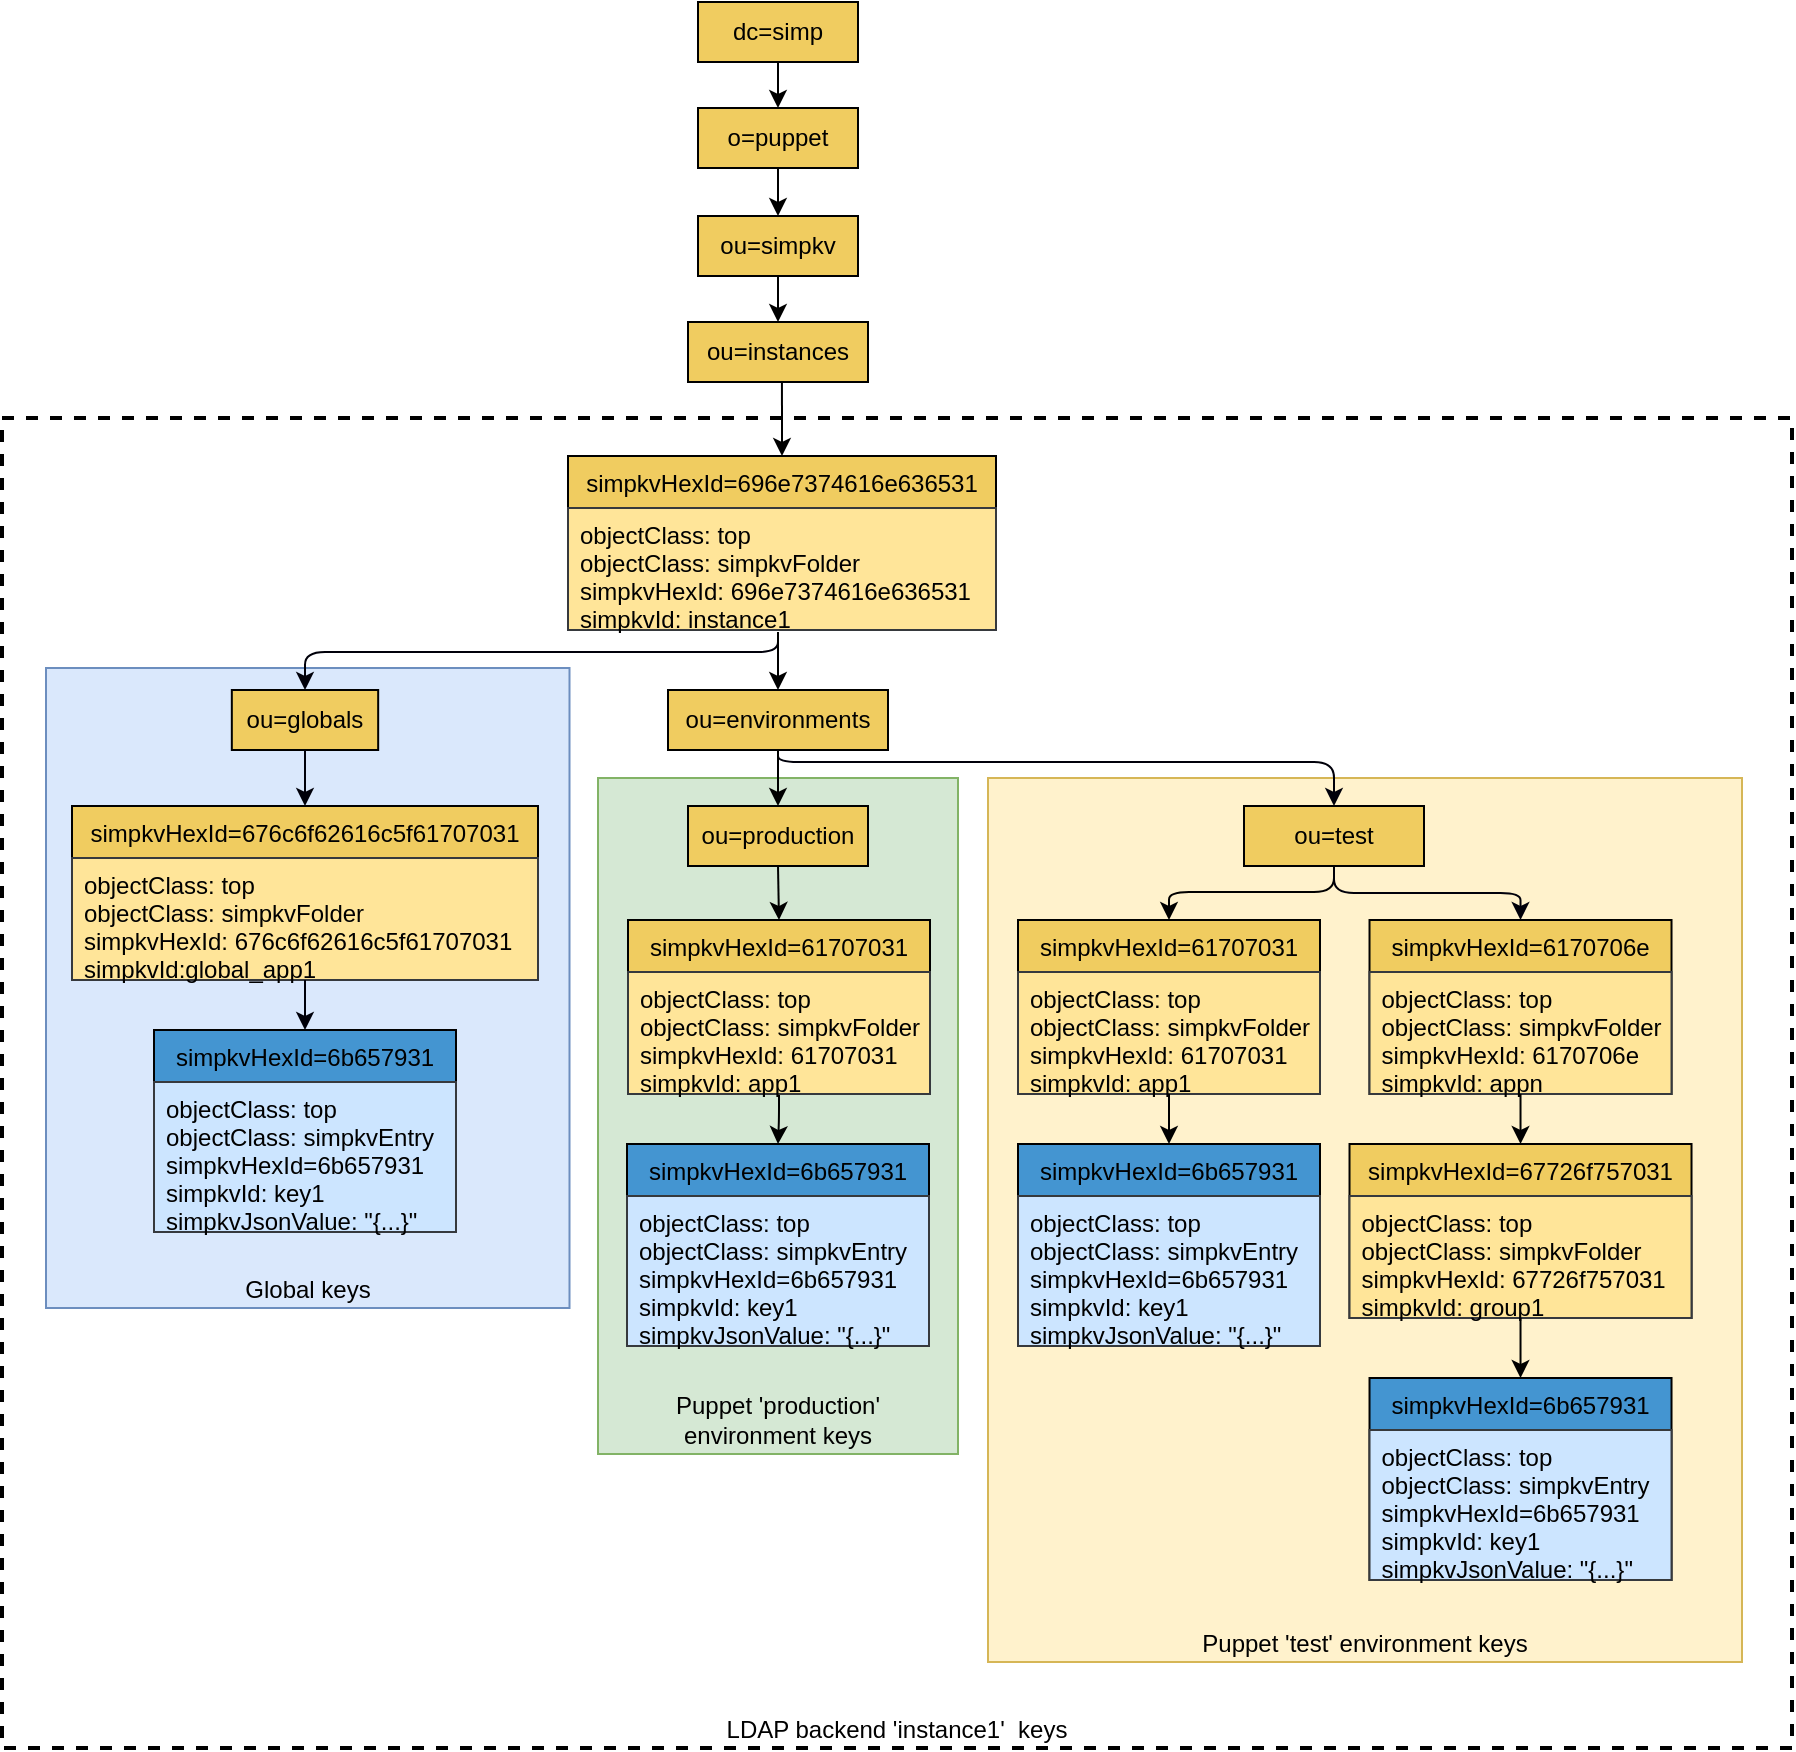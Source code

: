<mxfile version="14.6.10" type="google"><diagram name="Page-1" id="2c0d36ab-eaac-3732-788b-9136903baeff"><mxGraphModel dx="1241" dy="629" grid="1" gridSize="1" guides="1" tooltips="1" connect="1" arrows="1" fold="1" page="1" pageScale="1.5" pageWidth="1169" pageHeight="827" background="#ffffff" math="0" shadow="0"><root><mxCell id="0"/><mxCell id="1" parent="0"/><mxCell id="HH_NRcBdMy8W0-aaQskL-48" value="LDAP backend 'instance1'&amp;nbsp; keys" style="whiteSpace=wrap;html=1;dashed=1;strokeWidth=2;verticalAlign=bottom;align=center;" parent="1" vertex="1"><mxGeometry x="347" y="259" width="895" height="665" as="geometry"/></mxCell><mxCell id="HH_NRcBdMy8W0-aaQskL-10" value="Global keys" style="whiteSpace=wrap;html=1;fillColor=#dae8fc;strokeColor=#6c8ebf;verticalAlign=bottom;" parent="1" vertex="1"><mxGeometry x="369" y="384" width="261.75" height="320" as="geometry"/></mxCell><mxCell id="HH_NRcBdMy8W0-aaQskL-28" value="Puppet 'test' environment keys" style="whiteSpace=wrap;html=1;fillColor=#fff2cc;strokeColor=#d6b656;verticalAlign=bottom;" parent="1" vertex="1"><mxGeometry x="840" y="439" width="377" height="442" as="geometry"/></mxCell><mxCell id="FRtbiDwnW359z6DuoBK--28" value="" style="endArrow=classic;html=1;strokeColor=#00000A;exitDx=0;exitDy=0;entryDx=0;entryDy=0;edgeStyle=elbowEdgeStyle;orthogonal=1;entryX=0.5;entryY=0;exitX=0.5;exitY=1;elbow=vertical;" parent="1" source="0eRQLGUDFKv9jYtDVFkk-24" target="FRtbiDwnW359z6DuoBK--26" edge="1"><mxGeometry width="50" height="50" relative="1" as="geometry"><mxPoint x="795" y="393" as="sourcePoint"/><mxPoint x="845" y="343" as="targetPoint"/><Array as="points"><mxPoint x="861" y="431"/></Array></mxGeometry></mxCell><mxCell id="FRtbiDwnW359z6DuoBK--44" style="edgeStyle=elbowEdgeStyle;rounded=1;orthogonalLoop=1;jettySize=auto;html=1;exitDx=0;exitDy=0;orthogonal=1;exitX=0.5;exitY=1;elbow=vertical;" parent="1" target="RllLJysnk3p2VNZPRRXW-14" edge="1"><mxGeometry relative="1" as="geometry"><mxPoint x="1013" y="482" as="sourcePoint"/><mxPoint x="930.5" y="514" as="targetPoint"/></mxGeometry></mxCell><mxCell id="FRtbiDwnW359z6DuoBK--67" value="" style="endArrow=classic;html=1;strokeColor=#00000A;edgeStyle=elbowEdgeStyle;orthogonal=1;exitX=0.5;exitY=1;exitDx=0;exitDy=0;elbow=vertical;entryX=0.5;entryY=0;entryDx=0;entryDy=0;" parent="1" source="FRtbiDwnW359z6DuoBK--26" target="RllLJysnk3p2VNZPRRXW-18" edge="1"><mxGeometry width="50" height="50" relative="1" as="geometry"><mxPoint x="-481" y="382" as="sourcePoint"/><mxPoint x="1097" y="518" as="targetPoint"/></mxGeometry></mxCell><mxCell id="HH_NRcBdMy8W0-aaQskL-4" style="edgeStyle=elbowEdgeStyle;rounded=1;orthogonalLoop=1;jettySize=auto;elbow=vertical;html=1;exitX=0.5;exitY=1;exitDx=0;exitDy=0;" parent="1" edge="1"><mxGeometry relative="1" as="geometry"><mxPoint x="594" y="581" as="sourcePoint"/><mxPoint x="594" y="581" as="targetPoint"/></mxGeometry></mxCell><mxCell id="FRtbiDwnW359z6DuoBK--26" value="ou=test" style="whiteSpace=wrap;html=1;fillColor=#F0CC60;" parent="1" vertex="1"><mxGeometry x="968" y="453" width="90" height="30" as="geometry"/></mxCell><mxCell id="FRtbiDwnW359z6DuoBK--9" style="edgeStyle=elbowEdgeStyle;orthogonalLoop=1;jettySize=auto;html=1;exitDx=0;exitDy=0;rounded=1;strokeColor=#00000A;orthogonal=1;exitX=0.5;exitY=1;elbow=vertical;entryX=0.5;entryY=0;entryDx=0;entryDy=0;" parent="1" target="FRtbiDwnW359z6DuoBK--7" edge="1"><mxGeometry relative="1" as="geometry"><mxPoint x="735" y="366" as="sourcePoint"/><mxPoint x="608" y="365" as="targetPoint"/><Array as="points"><mxPoint x="657" y="376"/></Array></mxGeometry></mxCell><mxCell id="HH_NRcBdMy8W0-aaQskL-11" value="Puppet 'production'&lt;br&gt;environment keys" style="whiteSpace=wrap;html=1;fillColor=#d5e8d4;strokeColor=#82b366;verticalAlign=bottom;" parent="1" vertex="1"><mxGeometry x="645" y="439" width="180" height="338" as="geometry"/></mxCell><mxCell id="0eRQLGUDFKv9jYtDVFkk-38" style="edgeStyle=orthogonalEdgeStyle;rounded=0;orthogonalLoop=1;jettySize=auto;html=1;noEdgeStyle=1;orthogonal=1;entryX=0.5;entryY=0;entryDx=0;entryDy=0;exitX=0.522;exitY=1;exitDx=0;exitDy=0;exitPerimeter=0;" parent="1" source="0eRQLGUDFKv9jYtDVFkk-20" target="RllLJysnk3p2VNZPRRXW-1" edge="1"><mxGeometry x="643" y="103" as="geometry"><mxPoint x="734" y="245" as="sourcePoint"/><mxPoint x="734" y="340" as="targetPoint"/></mxGeometry></mxCell><mxCell id="HH_NRcBdMy8W0-aaQskL-22" value="" style="edgeStyle=elbowEdgeStyle;rounded=1;orthogonalLoop=1;jettySize=auto;elbow=vertical;html=1;entryX=0.5;entryY=0;entryDx=0;entryDy=0;" parent="1" source="0eRQLGUDFKv9jYtDVFkk-24" target="0eRQLGUDFKv9jYtDVFkk-26" edge="1"><mxGeometry x="645" y="103" as="geometry"/></mxCell><mxCell id="0eRQLGUDFKv9jYtDVFkk-24" value="ou=environments" style="whiteSpace=wrap;html=1;fillColor=#F0CC60;" parent="1" vertex="1"><mxGeometry x="680" y="395" width="110" height="30" as="geometry"/></mxCell><mxCell id="0eRQLGUDFKv9jYtDVFkk-40" style="edgeStyle=elbowEdgeStyle;rounded=1;orthogonalLoop=1;jettySize=auto;html=1;exitDx=0;exitDy=0;orthogonal=1;entryX=0.5;entryY=0;entryDx=0;entryDy=0;exitX=0.5;exitY=1;elbow=vertical;" parent="1" target="0eRQLGUDFKv9jYtDVFkk-24" edge="1"><mxGeometry x="645" y="103" as="geometry"><mxPoint x="735" y="366" as="sourcePoint"/></mxGeometry></mxCell><mxCell id="0eRQLGUDFKv9jYtDVFkk-26" value="ou=production" style="whiteSpace=wrap;html=1;fillColor=#F0CC60;" parent="1" vertex="1"><mxGeometry x="690" y="453" width="90" height="30" as="geometry"/></mxCell><mxCell id="0eRQLGUDFKv9jYtDVFkk-42" style="edgeStyle=orthogonalEdgeStyle;rounded=0;orthogonalLoop=1;jettySize=auto;html=1;entryDx=0;entryDy=0;noEdgeStyle=1;orthogonal=1;entryX=0.5;entryY=0;exitX=0.5;exitY=1;exitDx=0;exitDy=0;" parent="1" source="0eRQLGUDFKv9jYtDVFkk-26" target="RllLJysnk3p2VNZPRRXW-12" edge="1"><mxGeometry x="645" y="103" as="geometry"><mxPoint x="467.5" y="413" as="sourcePoint"/><mxPoint x="735" y="505" as="targetPoint"/></mxGeometry></mxCell><mxCell id="0eRQLGUDFKv9jYtDVFkk-43" style="edgeStyle=elbowEdgeStyle;rounded=1;orthogonalLoop=1;jettySize=auto;html=1;exitDx=0;exitDy=0;entryDx=0;entryDy=0;orthogonal=1;exitX=0.5;exitY=1;entryX=0.5;entryY=0;elbow=vertical;" parent="1" source="RllLJysnk3p2VNZPRRXW-12" target="HH_NRcBdMy8W0-aaQskL-32" edge="1"><mxGeometry as="geometry"><mxPoint x="735" y="570" as="targetPoint"/><mxPoint x="735" y="535" as="sourcePoint"/></mxGeometry></mxCell><mxCell id="HH_NRcBdMy8W0-aaQskL-32" value="simpkvHexId=6b657931" style="swimlane;fontStyle=0;childLayout=stackLayout;horizontal=1;startSize=26;horizontalStack=0;resizeParent=1;resizeParentMax=0;resizeLast=0;collapsible=1;marginBottom=0;fillColor=#4495D1;" parent="1" vertex="1"><mxGeometry x="659.5" y="622" width="151" height="101" as="geometry"><mxRectangle x="48" y="1630" width="117" height="26" as="alternateBounds"/></mxGeometry></mxCell><mxCell id="HH_NRcBdMy8W0-aaQskL-33" value="objectClass: top&#xA;objectClass: simpkvEntry&#xA;simpkvHexId=6b657931&#xA;simpkvId: key1&#xA;simpkvJsonValue: &quot;{...}&quot;&#xA;" style="text;strokeColor=#36393d;fillColor=#cce5ff;align=left;verticalAlign=top;spacingLeft=4;spacingRight=4;overflow=hidden;rotatable=0;points=[[0,0.5],[1,0.5]];portConstraint=eastwest;autosize=1;" parent="HH_NRcBdMy8W0-aaQskL-32" vertex="1"><mxGeometry y="26" width="151" height="75" as="geometry"/></mxCell><mxCell id="RllLJysnk3p2VNZPRRXW-1" value="simpkvHexId=696e7374616e636531" style="swimlane;fontStyle=0;childLayout=stackLayout;horizontal=1;startSize=26;horizontalStack=0;resizeParent=1;resizeParentMax=0;resizeLast=0;collapsible=1;marginBottom=0;fillColor=#F0CC60;" vertex="1" parent="1"><mxGeometry x="630" y="278" width="214" height="87" as="geometry"><mxRectangle x="48" y="1630" width="117" height="26" as="alternateBounds"/></mxGeometry></mxCell><mxCell id="RllLJysnk3p2VNZPRRXW-2" value="objectClass: top&#xA;objectClass: simpkvFolder&#xA;simpkvHexId: 696e7374616e636531&#xA;simpkvId: instance1&#xA;" style="text;strokeColor=#36393d;align=left;verticalAlign=top;spacingLeft=4;spacingRight=4;overflow=hidden;rotatable=0;points=[[0,0.5],[1,0.5]];portConstraint=eastwest;autosize=1;fillColor=#FFE599;" vertex="1" parent="RllLJysnk3p2VNZPRRXW-1"><mxGeometry y="26" width="214" height="61" as="geometry"/></mxCell><mxCell id="RllLJysnk3p2VNZPRRXW-3" value="" style="group" vertex="1" connectable="0" parent="1"><mxGeometry x="690" y="51" width="90" height="190" as="geometry"/></mxCell><mxCell id="0eRQLGUDFKv9jYtDVFkk-18" value="ou=simpkv" style="whiteSpace=wrap;html=1;fillColor=#F0CC60;" parent="RllLJysnk3p2VNZPRRXW-3" vertex="1"><mxGeometry x="5" y="107" width="80" height="30" as="geometry"/></mxCell><mxCell id="0eRQLGUDFKv9jYtDVFkk-20" value="ou=instances" style="whiteSpace=wrap;html=1;fillColor=#F0CC60;" parent="RllLJysnk3p2VNZPRRXW-3" vertex="1"><mxGeometry y="160" width="90" height="30" as="geometry"/></mxCell><mxCell id="JSehxr0sg_g_iUAbXu5D-5" style="edgeStyle=orthogonalEdgeStyle;rounded=0;orthogonalLoop=1;jettySize=auto;html=1;noEdgeStyle=1;orthogonal=1;entryX=0.5;entryY=0;entryDx=0;entryDy=0;" parent="RllLJysnk3p2VNZPRRXW-3" source="0eRQLGUDFKv9jYtDVFkk-18" edge="1"><mxGeometry x="-45" y="-20" as="geometry"><mxPoint x="78" y="117" as="sourcePoint"/><mxPoint x="45" y="160" as="targetPoint"/></mxGeometry></mxCell><mxCell id="HH_NRcBdMy8W0-aaQskL-14" value="dc=simp" style="whiteSpace=wrap;html=1;fillColor=#F0CC60;" parent="RllLJysnk3p2VNZPRRXW-3" vertex="1"><mxGeometry x="5" width="80" height="30" as="geometry"/></mxCell><mxCell id="HH_NRcBdMy8W0-aaQskL-15" value="o=puppet" style="whiteSpace=wrap;html=1;fillColor=#F0CC60;" parent="RllLJysnk3p2VNZPRRXW-3" vertex="1"><mxGeometry x="5" y="53" width="80" height="30" as="geometry"/></mxCell><mxCell id="HH_NRcBdMy8W0-aaQskL-16" value="" style="endArrow=classic;html=1;exitX=0.5;exitY=1;exitDx=0;exitDy=0;entryX=0.5;entryY=0;entryDx=0;entryDy=0;" parent="RllLJysnk3p2VNZPRRXW-3" source="HH_NRcBdMy8W0-aaQskL-14" target="HH_NRcBdMy8W0-aaQskL-15" edge="1"><mxGeometry x="-45" y="-20" width="50" height="50" as="geometry"><mxPoint x="-143" y="61" as="sourcePoint"/><mxPoint x="-93" y="11" as="targetPoint"/></mxGeometry></mxCell><mxCell id="HH_NRcBdMy8W0-aaQskL-17" value="" style="endArrow=classic;html=1;exitX=0.5;exitY=1;exitDx=0;exitDy=0;entryX=0.5;entryY=0;entryDx=0;entryDy=0;" parent="RllLJysnk3p2VNZPRRXW-3" source="HH_NRcBdMy8W0-aaQskL-15" target="0eRQLGUDFKv9jYtDVFkk-18" edge="1"><mxGeometry x="-45" y="-20" width="50" height="50" as="geometry"><mxPoint x="47" y="277" as="sourcePoint"/><mxPoint x="97" y="227" as="targetPoint"/></mxGeometry></mxCell><mxCell id="RllLJysnk3p2VNZPRRXW-4" value="simpkvHexId=676c6f62616c5f61707031" style="swimlane;fontStyle=0;childLayout=stackLayout;horizontal=1;startSize=26;horizontalStack=0;resizeParent=1;resizeParentMax=0;resizeLast=0;collapsible=1;marginBottom=0;fillColor=#F0CC60;" vertex="1" parent="1"><mxGeometry x="382.002" y="453" width="233" height="87" as="geometry"><mxRectangle x="48" y="1630" width="117" height="26" as="alternateBounds"/></mxGeometry></mxCell><mxCell id="RllLJysnk3p2VNZPRRXW-5" value="objectClass: top&#xA;objectClass: simpkvFolder&#xA;simpkvHexId: 676c6f62616c5f61707031 &#xA;simpkvId:global_app1&#xA;" style="text;strokeColor=#36393d;align=left;verticalAlign=top;spacingLeft=4;spacingRight=4;overflow=hidden;rotatable=0;points=[[0,0.5],[1,0.5]];portConstraint=eastwest;autosize=1;fillColor=#FFE599;" vertex="1" parent="RllLJysnk3p2VNZPRRXW-4"><mxGeometry y="26" width="233" height="61" as="geometry"/></mxCell><mxCell id="RllLJysnk3p2VNZPRRXW-6" value="simpkvHexId=67726f757031" style="swimlane;fontStyle=0;childLayout=stackLayout;horizontal=1;startSize=26;horizontalStack=0;resizeParent=1;resizeParentMax=0;resizeLast=0;collapsible=1;marginBottom=0;fillColor=#F0CC60;" vertex="1" parent="1"><mxGeometry x="1020.76" y="622" width="171" height="87" as="geometry"><mxRectangle x="48" y="1630" width="117" height="26" as="alternateBounds"/></mxGeometry></mxCell><mxCell id="RllLJysnk3p2VNZPRRXW-7" value="objectClass: top&#xA;objectClass: simpkvFolder&#xA;simpkvHexId: 67726f757031&#xA;simpkvId: group1&#xA;" style="text;strokeColor=#36393d;align=left;verticalAlign=top;spacingLeft=4;spacingRight=4;overflow=hidden;rotatable=0;points=[[0,0.5],[1,0.5]];portConstraint=eastwest;autosize=1;fillColor=#FFE599;" vertex="1" parent="RllLJysnk3p2VNZPRRXW-6"><mxGeometry y="26" width="171" height="61" as="geometry"/></mxCell><mxCell id="HH_NRcBdMy8W0-aaQskL-29" value="simpkvHexId=6b657931" style="swimlane;fontStyle=0;childLayout=stackLayout;horizontal=1;startSize=26;horizontalStack=0;resizeParent=1;resizeParentMax=0;resizeLast=0;collapsible=1;marginBottom=0;fillColor=#4495D1;" parent="1" vertex="1"><mxGeometry x="423.002" y="565" width="151" height="101" as="geometry"><mxRectangle x="48" y="1630" width="117" height="26" as="alternateBounds"/></mxGeometry></mxCell><mxCell id="HH_NRcBdMy8W0-aaQskL-30" value="objectClass: top&#xA;objectClass: simpkvEntry&#xA;simpkvHexId=6b657931&#xA;simpkvId: key1&#xA;simpkvJsonValue: &quot;{...}&quot;&#xA;" style="text;strokeColor=#36393d;fillColor=#cce5ff;align=left;verticalAlign=top;spacingLeft=4;spacingRight=4;overflow=hidden;rotatable=0;points=[[0,0.5],[1,0.5]];portConstraint=eastwest;autosize=1;" parent="HH_NRcBdMy8W0-aaQskL-29" vertex="1"><mxGeometry y="26" width="151" height="75" as="geometry"/></mxCell><mxCell id="FRtbiDwnW359z6DuoBK--7" value="ou=globals" style="whiteSpace=wrap;html=1;fillColor=#F0CC60;" parent="1" vertex="1"><mxGeometry x="461.917" y="395" width="73.172" height="30" as="geometry"/></mxCell><mxCell id="FRtbiDwnW359z6DuoBK--23" value="" style="endArrow=classic;html=1;strokeColor=#00000A;exitDx=0;exitDy=0;orthogonal=1;exitX=0.5;exitY=1;rounded=1;elbow=vertical;entryX=0.5;entryY=0;entryDx=0;entryDy=0;" parent="1" source="FRtbiDwnW359z6DuoBK--7" target="RllLJysnk3p2VNZPRRXW-4" edge="1"><mxGeometry x="749.705" y="759" width="33.26" height="50" as="geometry"><mxPoint x="1140.143" y="1199.99" as="sourcePoint"/><mxPoint x="540.222" y="450" as="targetPoint"/></mxGeometry></mxCell><mxCell id="FRtbiDwnW359z6DuoBK--24" value="" style="endArrow=classic;html=1;strokeColor=#00000A;orthogonal=1;elbow=vertical;entryX=0.5;entryY=0;entryDx=0;entryDy=0;exitX=0.5;exitY=1;exitDx=0;exitDy=0;" parent="1" source="RllLJysnk3p2VNZPRRXW-4" target="HH_NRcBdMy8W0-aaQskL-29" edge="1"><mxGeometry x="749.705" y="759" width="33.26" height="50" as="geometry"><mxPoint x="540" y="551" as="sourcePoint"/><mxPoint x="816.225" y="920" as="targetPoint"/></mxGeometry></mxCell><mxCell id="RllLJysnk3p2VNZPRRXW-12" value="simpkvHexId=61707031" style="swimlane;fontStyle=0;childLayout=stackLayout;horizontal=1;startSize=26;horizontalStack=0;resizeParent=1;resizeParentMax=0;resizeLast=0;collapsible=1;marginBottom=0;fillColor=#F0CC60;" vertex="1" parent="1"><mxGeometry x="660" y="510" width="151" height="87" as="geometry"><mxRectangle x="48" y="1630" width="117" height="26" as="alternateBounds"/></mxGeometry></mxCell><mxCell id="RllLJysnk3p2VNZPRRXW-13" value="objectClass: top&#xA;objectClass: simpkvFolder&#xA;simpkvHexId: 61707031&#xA;simpkvId: app1&#xA;" style="text;strokeColor=#36393d;align=left;verticalAlign=top;spacingLeft=4;spacingRight=4;overflow=hidden;rotatable=0;points=[[0,0.5],[1,0.5]];portConstraint=eastwest;autosize=1;fillColor=#FFE599;" vertex="1" parent="RllLJysnk3p2VNZPRRXW-12"><mxGeometry y="26" width="151" height="61" as="geometry"/></mxCell><mxCell id="RllLJysnk3p2VNZPRRXW-14" value="simpkvHexId=61707031" style="swimlane;fontStyle=0;childLayout=stackLayout;horizontal=1;startSize=26;horizontalStack=0;resizeParent=1;resizeParentMax=0;resizeLast=0;collapsible=1;marginBottom=0;fillColor=#F0CC60;" vertex="1" parent="1"><mxGeometry x="855" y="510" width="151" height="87" as="geometry"><mxRectangle x="48" y="1630" width="117" height="26" as="alternateBounds"/></mxGeometry></mxCell><mxCell id="RllLJysnk3p2VNZPRRXW-15" value="objectClass: top&#xA;objectClass: simpkvFolder&#xA;simpkvHexId: 61707031&#xA;simpkvId: app1&#xA;" style="text;strokeColor=#36393d;align=left;verticalAlign=top;spacingLeft=4;spacingRight=4;overflow=hidden;rotatable=0;points=[[0,0.5],[1,0.5]];portConstraint=eastwest;autosize=1;fillColor=#FFE599;" vertex="1" parent="RllLJysnk3p2VNZPRRXW-14"><mxGeometry y="26" width="151" height="61" as="geometry"/></mxCell><mxCell id="HH_NRcBdMy8W0-aaQskL-34" value="simpkvHexId=6b657931" style="swimlane;fontStyle=0;childLayout=stackLayout;horizontal=1;startSize=26;horizontalStack=0;resizeParent=1;resizeParentMax=0;resizeLast=0;collapsible=1;marginBottom=0;fillColor=#4495D1;" parent="1" vertex="1"><mxGeometry x="855" y="622" width="151" height="101" as="geometry"><mxRectangle x="48" y="1630" width="117" height="26" as="alternateBounds"/></mxGeometry></mxCell><mxCell id="HH_NRcBdMy8W0-aaQskL-35" value="objectClass: top&#xA;objectClass: simpkvEntry&#xA;simpkvHexId=6b657931&#xA;simpkvId: key1&#xA;simpkvJsonValue: &quot;{...}&quot;&#xA;" style="text;strokeColor=#36393d;fillColor=#cce5ff;align=left;verticalAlign=top;spacingLeft=4;spacingRight=4;overflow=hidden;rotatable=0;points=[[0,0.5],[1,0.5]];portConstraint=eastwest;autosize=1;" parent="HH_NRcBdMy8W0-aaQskL-34" vertex="1"><mxGeometry y="26" width="151" height="75" as="geometry"/></mxCell><mxCell id="FRtbiDwnW359z6DuoBK--45" style="edgeStyle=elbowEdgeStyle;rounded=1;orthogonalLoop=1;jettySize=auto;html=1;orthogonal=1;elbow=vertical;entryX=0.5;entryY=0;entryDx=0;entryDy=0;exitX=0.5;exitY=1;exitDx=0;exitDy=0;" parent="1" source="RllLJysnk3p2VNZPRRXW-14" target="HH_NRcBdMy8W0-aaQskL-34" edge="1"><mxGeometry x="1700.047" y="1073" as="geometry"><mxPoint x="931" y="618" as="targetPoint"/><mxPoint x="930" y="596" as="sourcePoint"/></mxGeometry></mxCell><mxCell id="RllLJysnk3p2VNZPRRXW-18" value="simpkvHexId=6170706e" style="swimlane;fontStyle=0;childLayout=stackLayout;horizontal=1;startSize=26;horizontalStack=0;resizeParent=1;resizeParentMax=0;resizeLast=0;collapsible=1;marginBottom=0;fillColor=#F0CC60;" vertex="1" parent="1"><mxGeometry x="1030.76" y="510" width="151" height="87" as="geometry"><mxRectangle x="48" y="1630" width="117" height="26" as="alternateBounds"/></mxGeometry></mxCell><mxCell id="RllLJysnk3p2VNZPRRXW-19" value="objectClass: top&#xA;objectClass: simpkvFolder&#xA;simpkvHexId: 6170706e&#xA;simpkvId: appn&#xA;" style="text;strokeColor=#36393d;align=left;verticalAlign=top;spacingLeft=4;spacingRight=4;overflow=hidden;rotatable=0;points=[[0,0.5],[1,0.5]];portConstraint=eastwest;autosize=1;fillColor=#FFE599;" vertex="1" parent="RllLJysnk3p2VNZPRRXW-18"><mxGeometry y="26" width="151" height="61" as="geometry"/></mxCell><mxCell id="HH_NRcBdMy8W0-aaQskL-36" value="simpkvHexId=6b657931" style="swimlane;fontStyle=0;childLayout=stackLayout;horizontal=1;startSize=26;horizontalStack=0;resizeParent=1;resizeParentMax=0;resizeLast=0;collapsible=1;marginBottom=0;fillColor=#4495D1;" parent="1" vertex="1"><mxGeometry x="1030.76" y="739" width="151" height="101" as="geometry"><mxRectangle x="48" y="1630" width="117" height="26" as="alternateBounds"/></mxGeometry></mxCell><mxCell id="HH_NRcBdMy8W0-aaQskL-37" value="objectClass: top&#xA;objectClass: simpkvEntry&#xA;simpkvHexId=6b657931&#xA;simpkvId: key1&#xA;simpkvJsonValue: &quot;{...}&quot;&#xA;" style="text;strokeColor=#36393d;fillColor=#cce5ff;align=left;verticalAlign=top;spacingLeft=4;spacingRight=4;overflow=hidden;rotatable=0;points=[[0,0.5],[1,0.5]];portConstraint=eastwest;autosize=1;" parent="HH_NRcBdMy8W0-aaQskL-36" vertex="1"><mxGeometry y="26" width="151" height="75" as="geometry"/></mxCell><mxCell id="RllLJysnk3p2VNZPRRXW-31" value="" style="elbow=vertical;endArrow=classic;html=1;rounded=0;exitX=0.5;exitY=1;exitDx=0;exitDy=0;" edge="1" parent="1" source="RllLJysnk3p2VNZPRRXW-18" target="RllLJysnk3p2VNZPRRXW-6"><mxGeometry width="50" height="50" relative="1" as="geometry"><mxPoint x="1098" y="646" as="sourcePoint"/><mxPoint x="1148" y="596" as="targetPoint"/></mxGeometry></mxCell><mxCell id="RllLJysnk3p2VNZPRRXW-32" value="" style="elbow=vertical;endArrow=classic;html=1;rounded=0;exitX=0.5;exitY=1;exitDx=0;exitDy=0;" edge="1" parent="1" source="RllLJysnk3p2VNZPRRXW-6" target="HH_NRcBdMy8W0-aaQskL-36"><mxGeometry width="50" height="50" relative="1" as="geometry"><mxPoint x="1097" y="714" as="sourcePoint"/><mxPoint x="1107.26" y="623" as="targetPoint"/></mxGeometry></mxCell></root></mxGraphModel></diagram></mxfile>
